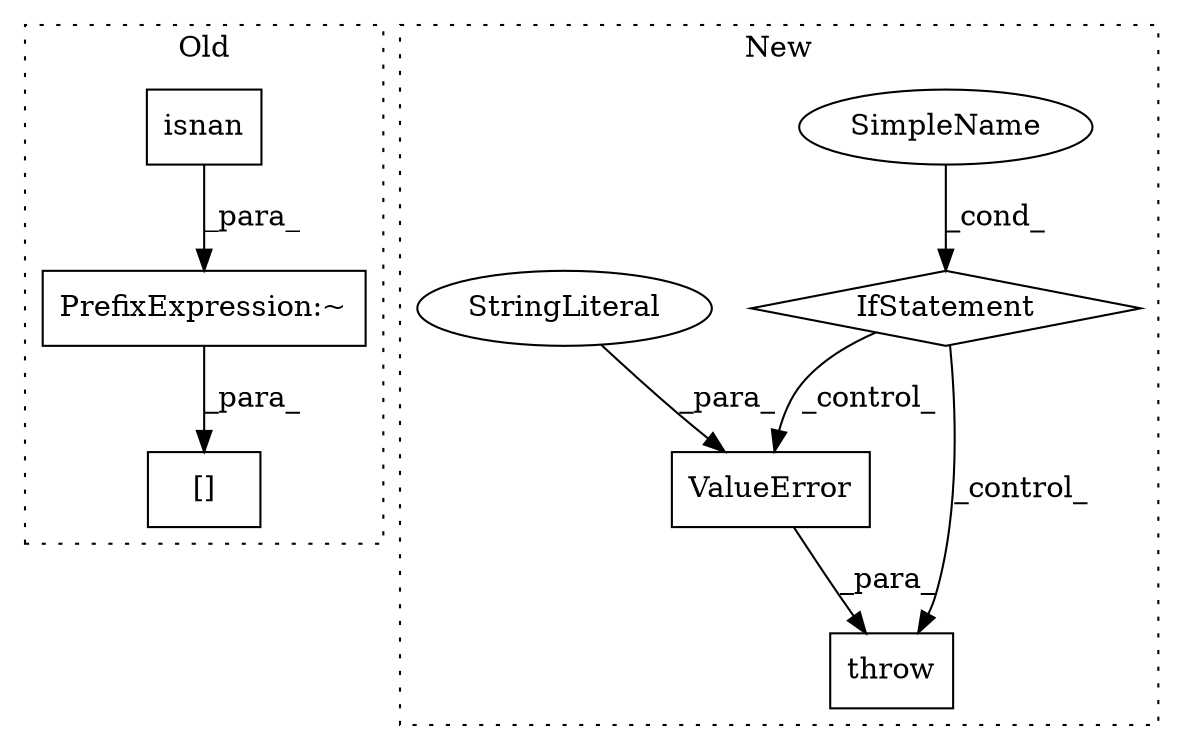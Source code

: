 digraph G {
subgraph cluster0 {
1 [label="isnan" a="32" s="1803,1816" l="6,1" shape="box"];
7 [label="[]" a="2" s="1788,1817" l="8,1" shape="box"];
8 [label="PrefixExpression:~" a="38" s="1796" l="1" shape="box"];
label = "Old";
style="dotted";
}
subgraph cluster1 {
2 [label="throw" a="53" s="1636" l="6" shape="box"];
3 [label="IfStatement" a="25" s="1605,1626" l="4,2" shape="diamond"];
4 [label="SimpleName" a="42" s="" l="" shape="ellipse"];
5 [label="ValueError" a="32" s="1642,1701" l="11,1" shape="box"];
6 [label="StringLiteral" a="45" s="1653" l="48" shape="ellipse"];
label = "New";
style="dotted";
}
1 -> 8 [label="_para_"];
3 -> 5 [label="_control_"];
3 -> 2 [label="_control_"];
4 -> 3 [label="_cond_"];
5 -> 2 [label="_para_"];
6 -> 5 [label="_para_"];
8 -> 7 [label="_para_"];
}